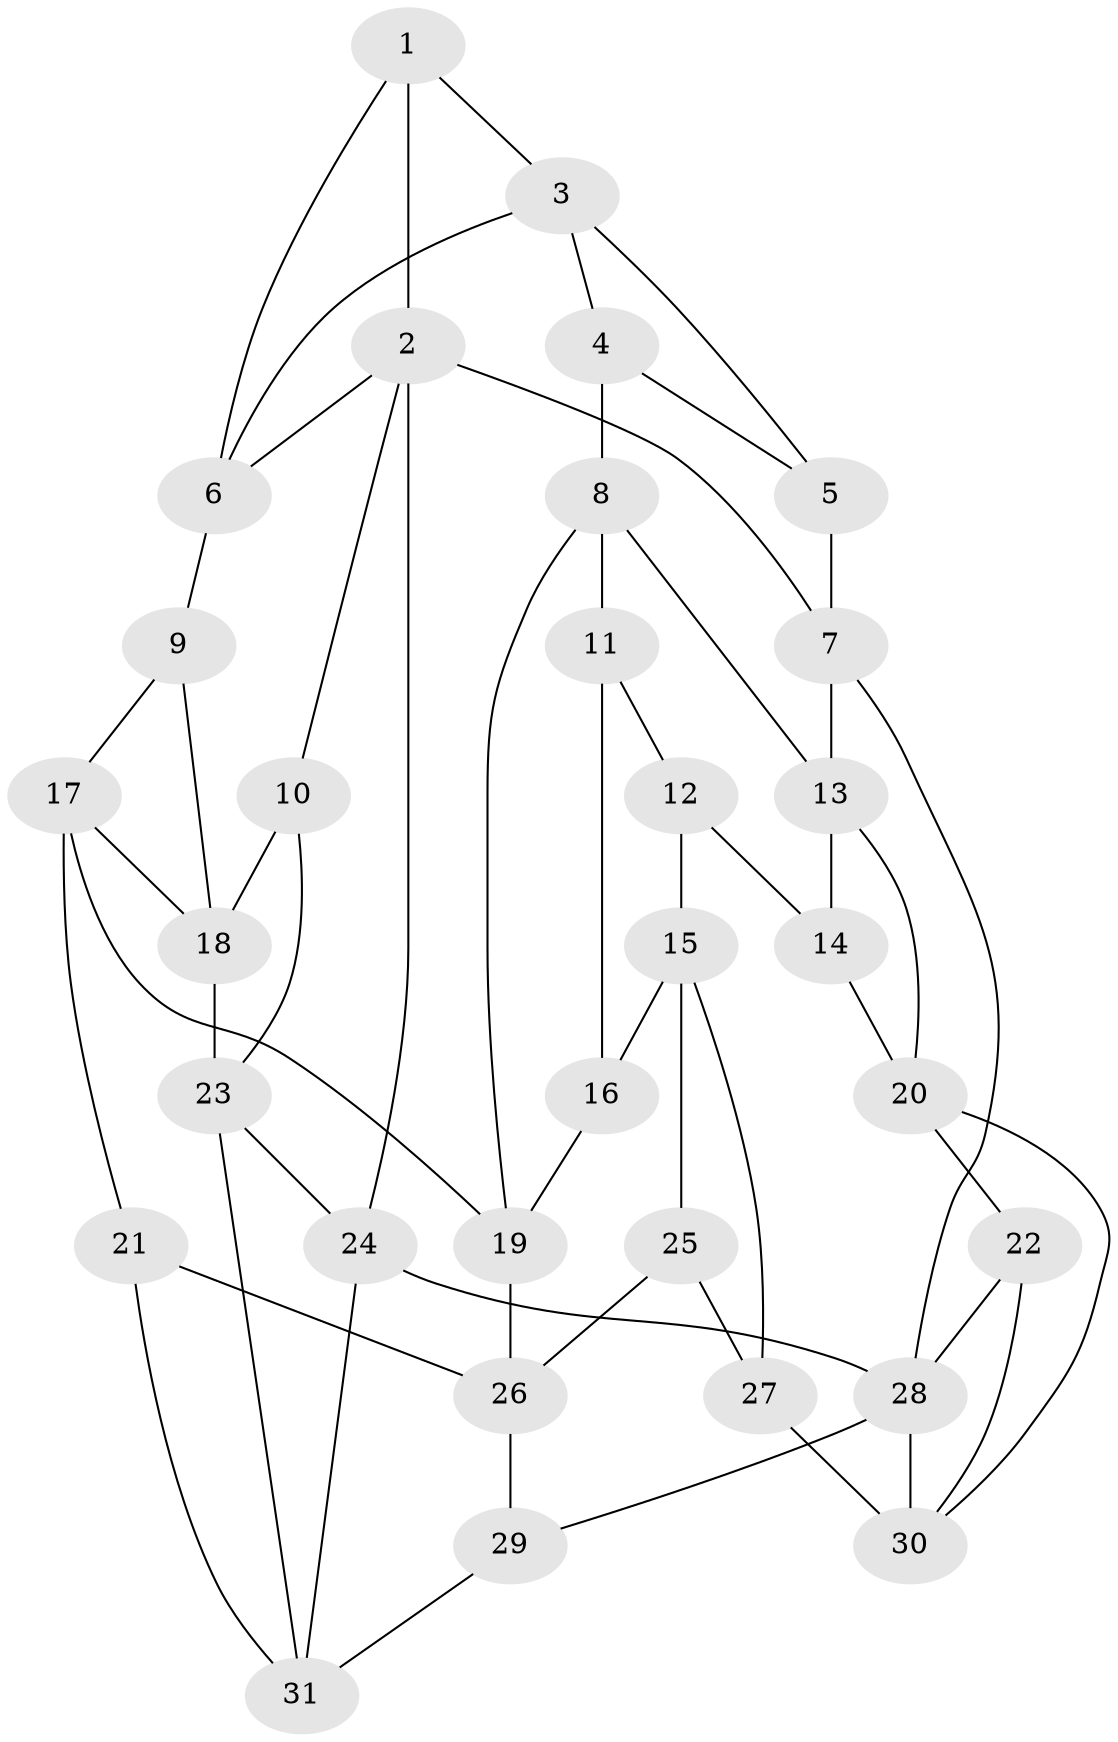 // original degree distribution, {3: 0.03225806451612903, 4: 0.24193548387096775, 6: 0.20967741935483872, 5: 0.5161290322580645}
// Generated by graph-tools (version 1.1) at 2025/03/03/09/25 03:03:13]
// undirected, 31 vertices, 56 edges
graph export_dot {
graph [start="1"]
  node [color=gray90,style=filled];
  1;
  2;
  3;
  4;
  5;
  6;
  7;
  8;
  9;
  10;
  11;
  12;
  13;
  14;
  15;
  16;
  17;
  18;
  19;
  20;
  21;
  22;
  23;
  24;
  25;
  26;
  27;
  28;
  29;
  30;
  31;
  1 -- 2 [weight=1.0];
  1 -- 3 [weight=1.0];
  1 -- 6 [weight=1.0];
  2 -- 6 [weight=1.0];
  2 -- 7 [weight=1.0];
  2 -- 10 [weight=1.0];
  2 -- 24 [weight=1.0];
  3 -- 4 [weight=1.0];
  3 -- 5 [weight=1.0];
  3 -- 6 [weight=1.0];
  4 -- 5 [weight=1.0];
  4 -- 8 [weight=1.0];
  5 -- 7 [weight=2.0];
  6 -- 9 [weight=1.0];
  7 -- 13 [weight=1.0];
  7 -- 28 [weight=1.0];
  8 -- 11 [weight=2.0];
  8 -- 13 [weight=1.0];
  8 -- 19 [weight=1.0];
  9 -- 17 [weight=1.0];
  9 -- 18 [weight=1.0];
  10 -- 18 [weight=1.0];
  10 -- 23 [weight=1.0];
  11 -- 12 [weight=1.0];
  11 -- 16 [weight=1.0];
  12 -- 14 [weight=2.0];
  12 -- 15 [weight=1.0];
  13 -- 14 [weight=1.0];
  13 -- 20 [weight=1.0];
  14 -- 20 [weight=1.0];
  15 -- 16 [weight=1.0];
  15 -- 25 [weight=1.0];
  15 -- 27 [weight=1.0];
  16 -- 19 [weight=1.0];
  17 -- 18 [weight=1.0];
  17 -- 19 [weight=1.0];
  17 -- 21 [weight=1.0];
  18 -- 23 [weight=1.0];
  19 -- 26 [weight=1.0];
  20 -- 22 [weight=1.0];
  20 -- 30 [weight=1.0];
  21 -- 26 [weight=1.0];
  21 -- 31 [weight=1.0];
  22 -- 28 [weight=1.0];
  22 -- 30 [weight=1.0];
  23 -- 24 [weight=1.0];
  23 -- 31 [weight=1.0];
  24 -- 28 [weight=1.0];
  24 -- 31 [weight=1.0];
  25 -- 26 [weight=1.0];
  25 -- 27 [weight=1.0];
  26 -- 29 [weight=1.0];
  27 -- 30 [weight=2.0];
  28 -- 29 [weight=1.0];
  28 -- 30 [weight=1.0];
  29 -- 31 [weight=1.0];
}
